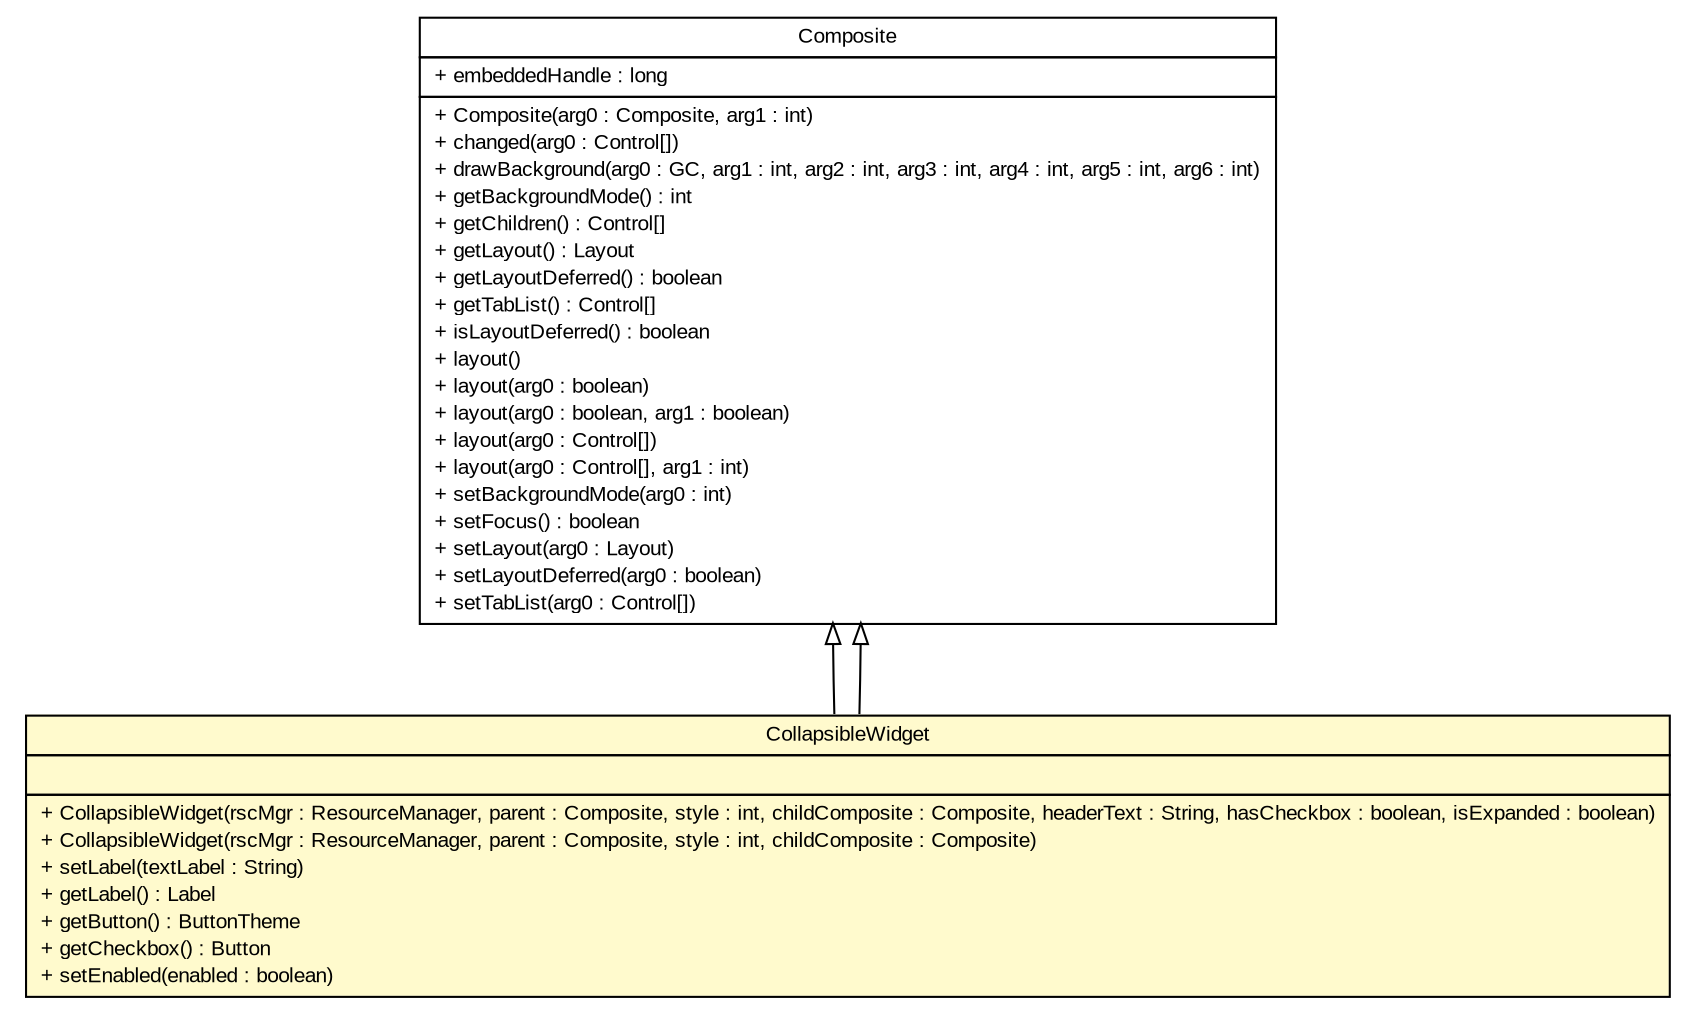 #!/usr/local/bin/dot
#
# Class diagram 
# Generated by UMLGraph version R5_6-24-gf6e263 (http://www.umlgraph.org/)
#

digraph G {
	edge [fontname="arial",fontsize=10,labelfontname="arial",labelfontsize=10];
	node [fontname="arial",fontsize=10,shape=plaintext];
	nodesep=0.25;
	ranksep=0.5;
	// gov.sandia.cf.parts.widgets.CollapsibleWidget
	c60374 [label=<<table title="gov.sandia.cf.parts.widgets.CollapsibleWidget" border="0" cellborder="1" cellspacing="0" cellpadding="2" port="p" bgcolor="lemonChiffon" href="./CollapsibleWidget.html">
		<tr><td><table border="0" cellspacing="0" cellpadding="1">
<tr><td align="center" balign="center"> CollapsibleWidget </td></tr>
		</table></td></tr>
		<tr><td><table border="0" cellspacing="0" cellpadding="1">
<tr><td align="left" balign="left">  </td></tr>
		</table></td></tr>
		<tr><td><table border="0" cellspacing="0" cellpadding="1">
<tr><td align="left" balign="left"> + CollapsibleWidget(rscMgr : ResourceManager, parent : Composite, style : int, childComposite : Composite, headerText : String, hasCheckbox : boolean, isExpanded : boolean) </td></tr>
<tr><td align="left" balign="left"> + CollapsibleWidget(rscMgr : ResourceManager, parent : Composite, style : int, childComposite : Composite) </td></tr>
<tr><td align="left" balign="left"> + setLabel(textLabel : String) </td></tr>
<tr><td align="left" balign="left"> + getLabel() : Label </td></tr>
<tr><td align="left" balign="left"> + getButton() : ButtonTheme </td></tr>
<tr><td align="left" balign="left"> + getCheckbox() : Button </td></tr>
<tr><td align="left" balign="left"> + setEnabled(enabled : boolean) </td></tr>
		</table></td></tr>
		</table>>, URL="./CollapsibleWidget.html", fontname="arial", fontcolor="black", fontsize=10.0];
	//gov.sandia.cf.parts.widgets.CollapsibleWidget extends org.eclipse.swt.widgets.Composite
	c60438:p -> c60374:p [dir=back,arrowtail=empty];
	//gov.sandia.cf.parts.widgets.CollapsibleWidget extends org.eclipse.swt.widgets.Composite
	c60438:p -> c60374:p [dir=back,arrowtail=empty];
	// org.eclipse.swt.widgets.Composite
	c60438 [label=<<table title="org.eclipse.swt.widgets.Composite" border="0" cellborder="1" cellspacing="0" cellpadding="2" port="p" href="http://java.sun.com/j2se/1.4.2/docs/api/org/eclipse/swt/widgets/Composite.html">
		<tr><td><table border="0" cellspacing="0" cellpadding="1">
<tr><td align="center" balign="center"> Composite </td></tr>
		</table></td></tr>
		<tr><td><table border="0" cellspacing="0" cellpadding="1">
<tr><td align="left" balign="left"> + embeddedHandle : long </td></tr>
		</table></td></tr>
		<tr><td><table border="0" cellspacing="0" cellpadding="1">
<tr><td align="left" balign="left"> + Composite(arg0 : Composite, arg1 : int) </td></tr>
<tr><td align="left" balign="left"> + changed(arg0 : Control[]) </td></tr>
<tr><td align="left" balign="left"> + drawBackground(arg0 : GC, arg1 : int, arg2 : int, arg3 : int, arg4 : int, arg5 : int, arg6 : int) </td></tr>
<tr><td align="left" balign="left"> + getBackgroundMode() : int </td></tr>
<tr><td align="left" balign="left"> + getChildren() : Control[] </td></tr>
<tr><td align="left" balign="left"> + getLayout() : Layout </td></tr>
<tr><td align="left" balign="left"> + getLayoutDeferred() : boolean </td></tr>
<tr><td align="left" balign="left"> + getTabList() : Control[] </td></tr>
<tr><td align="left" balign="left"> + isLayoutDeferred() : boolean </td></tr>
<tr><td align="left" balign="left"> + layout() </td></tr>
<tr><td align="left" balign="left"> + layout(arg0 : boolean) </td></tr>
<tr><td align="left" balign="left"> + layout(arg0 : boolean, arg1 : boolean) </td></tr>
<tr><td align="left" balign="left"> + layout(arg0 : Control[]) </td></tr>
<tr><td align="left" balign="left"> + layout(arg0 : Control[], arg1 : int) </td></tr>
<tr><td align="left" balign="left"> + setBackgroundMode(arg0 : int) </td></tr>
<tr><td align="left" balign="left"> + setFocus() : boolean </td></tr>
<tr><td align="left" balign="left"> + setLayout(arg0 : Layout) </td></tr>
<tr><td align="left" balign="left"> + setLayoutDeferred(arg0 : boolean) </td></tr>
<tr><td align="left" balign="left"> + setTabList(arg0 : Control[]) </td></tr>
		</table></td></tr>
		</table>>, URL="http://java.sun.com/j2se/1.4.2/docs/api/org/eclipse/swt/widgets/Composite.html", fontname="arial", fontcolor="black", fontsize=10.0];
}

